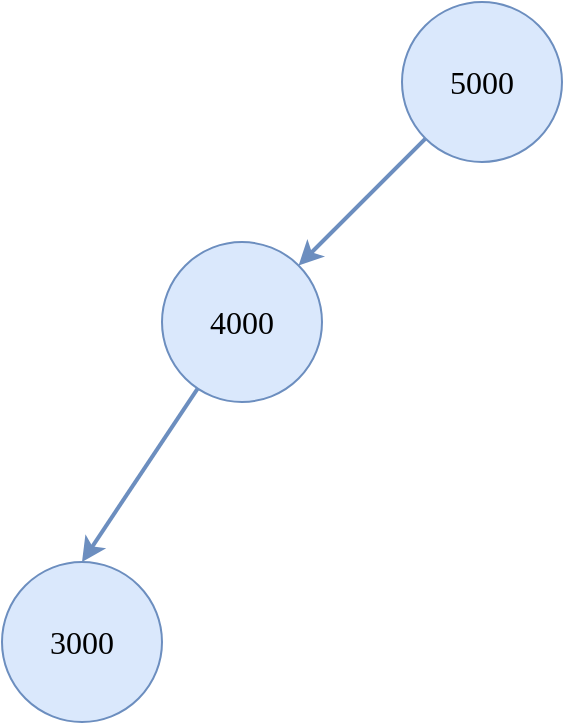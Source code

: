 <mxfile version="24.2.5" type="device">
  <diagram name="Page-1" id="eJKaDi4Wr4aLTFI3Oc_T">
    <mxGraphModel dx="1420" dy="821" grid="1" gridSize="10" guides="1" tooltips="1" connect="1" arrows="1" fold="1" page="1" pageScale="1" pageWidth="850" pageHeight="1100" math="0" shadow="0">
      <root>
        <mxCell id="0" />
        <mxCell id="1" parent="0" />
        <mxCell id="KPwrv1CqBHHPCASC0MGX-1" value="5000" style="ellipse;whiteSpace=wrap;html=1;aspect=fixed;rounded=1;shadow=0;strokeColor=#6c8ebf;strokeWidth=1;fontFamily=Ubuntu;fontSize=16;fontStyle=0;fillColor=#dae8fc;" vertex="1" parent="1">
          <mxGeometry x="360" y="240" width="80" height="80" as="geometry" />
        </mxCell>
        <mxCell id="KPwrv1CqBHHPCASC0MGX-2" value="4000" style="ellipse;whiteSpace=wrap;html=1;aspect=fixed;rounded=1;shadow=0;strokeColor=#6c8ebf;strokeWidth=1;fontFamily=Ubuntu;fontSize=16;fontStyle=0;fillColor=#dae8fc;" vertex="1" parent="1">
          <mxGeometry x="240" y="360" width="80" height="80" as="geometry" />
        </mxCell>
        <mxCell id="KPwrv1CqBHHPCASC0MGX-5" value="" style="endArrow=classic;html=1;rounded=1;shadow=0;strokeColor=#6c8ebf;strokeWidth=2;fontFamily=Ubuntu;fontSize=14;fontStyle=0;fillColor=#dae8fc;exitX=0;exitY=1;exitDx=0;exitDy=0;" edge="1" parent="1" source="KPwrv1CqBHHPCASC0MGX-1" target="KPwrv1CqBHHPCASC0MGX-2">
          <mxGeometry width="50" height="50" relative="1" as="geometry">
            <mxPoint x="400" y="450" as="sourcePoint" />
            <mxPoint x="450" y="400" as="targetPoint" />
          </mxGeometry>
        </mxCell>
        <mxCell id="KPwrv1CqBHHPCASC0MGX-9" value="3000" style="ellipse;whiteSpace=wrap;html=1;aspect=fixed;rounded=1;shadow=0;strokeColor=#6c8ebf;strokeWidth=1;fontFamily=Ubuntu;fontSize=16;fontStyle=0;fillColor=#dae8fc;" vertex="1" parent="1">
          <mxGeometry x="160" y="520" width="80" height="80" as="geometry" />
        </mxCell>
        <mxCell id="KPwrv1CqBHHPCASC0MGX-10" value="" style="endArrow=classic;html=1;rounded=1;shadow=0;strokeColor=#6c8ebf;strokeWidth=2;fontFamily=Ubuntu;fontSize=14;fontStyle=0;fillColor=#dae8fc;entryX=0.5;entryY=0;entryDx=0;entryDy=0;" edge="1" parent="1" source="KPwrv1CqBHHPCASC0MGX-2" target="KPwrv1CqBHHPCASC0MGX-9">
          <mxGeometry width="50" height="50" relative="1" as="geometry">
            <mxPoint x="400" y="450" as="sourcePoint" />
            <mxPoint x="450" y="400" as="targetPoint" />
          </mxGeometry>
        </mxCell>
      </root>
    </mxGraphModel>
  </diagram>
</mxfile>
